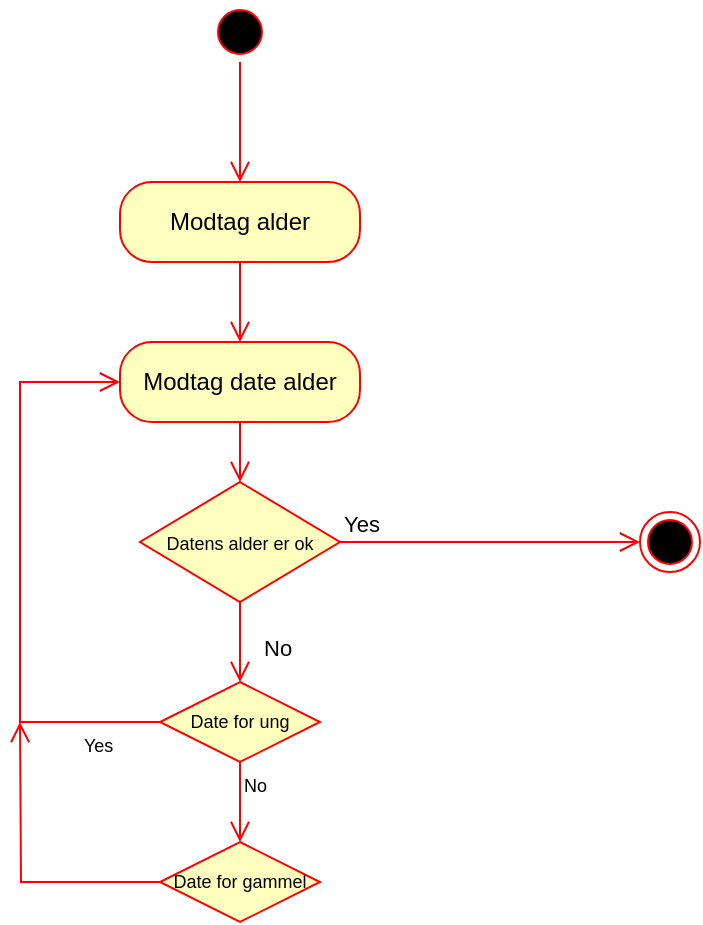 <mxfile version="16.5.6" type="github">
  <diagram id="uy8A6bUZWTZ2XN03KtPC" name="Page-1">
    <mxGraphModel dx="701" dy="436" grid="1" gridSize="10" guides="1" tooltips="1" connect="1" arrows="1" fold="1" page="1" pageScale="1" pageWidth="827" pageHeight="1169" math="0" shadow="0">
      <root>
        <mxCell id="0" />
        <mxCell id="1" parent="0" />
        <mxCell id="pI9Id_XPADONZ8-yTocf-1" value="" style="ellipse;html=1;shape=startState;fillColor=#000000;strokeColor=#ff0000;" vertex="1" parent="1">
          <mxGeometry x="375" y="30" width="30" height="30" as="geometry" />
        </mxCell>
        <mxCell id="pI9Id_XPADONZ8-yTocf-2" value="" style="edgeStyle=orthogonalEdgeStyle;html=1;verticalAlign=bottom;endArrow=open;endSize=8;strokeColor=#ff0000;rounded=0;" edge="1" source="pI9Id_XPADONZ8-yTocf-1" parent="1">
          <mxGeometry relative="1" as="geometry">
            <mxPoint x="390" y="120" as="targetPoint" />
          </mxGeometry>
        </mxCell>
        <mxCell id="pI9Id_XPADONZ8-yTocf-3" value="Modtag alder" style="rounded=1;whiteSpace=wrap;html=1;arcSize=40;fontColor=#000000;fillColor=#ffffc0;strokeColor=#ff0000;" vertex="1" parent="1">
          <mxGeometry x="330" y="120" width="120" height="40" as="geometry" />
        </mxCell>
        <mxCell id="pI9Id_XPADONZ8-yTocf-4" value="" style="edgeStyle=orthogonalEdgeStyle;html=1;verticalAlign=bottom;endArrow=open;endSize=8;strokeColor=#ff0000;rounded=0;" edge="1" source="pI9Id_XPADONZ8-yTocf-3" parent="1">
          <mxGeometry relative="1" as="geometry">
            <mxPoint x="390" y="200" as="targetPoint" />
          </mxGeometry>
        </mxCell>
        <mxCell id="pI9Id_XPADONZ8-yTocf-5" value="Modtag date alder" style="rounded=1;whiteSpace=wrap;html=1;arcSize=40;fontColor=#000000;fillColor=#ffffc0;strokeColor=#ff0000;" vertex="1" parent="1">
          <mxGeometry x="330" y="200" width="120" height="40" as="geometry" />
        </mxCell>
        <mxCell id="pI9Id_XPADONZ8-yTocf-6" value="" style="edgeStyle=orthogonalEdgeStyle;html=1;verticalAlign=bottom;endArrow=open;endSize=8;strokeColor=#ff0000;rounded=0;" edge="1" source="pI9Id_XPADONZ8-yTocf-5" parent="1">
          <mxGeometry relative="1" as="geometry">
            <mxPoint x="390" y="270" as="targetPoint" />
          </mxGeometry>
        </mxCell>
        <mxCell id="pI9Id_XPADONZ8-yTocf-24" value="&lt;font style=&quot;font-size: 9px&quot;&gt;Datens alder er ok&lt;/font&gt;" style="rhombus;whiteSpace=wrap;html=1;fillColor=#ffffc0;strokeColor=#ff0000;" vertex="1" parent="1">
          <mxGeometry x="340" y="270" width="100" height="60" as="geometry" />
        </mxCell>
        <mxCell id="pI9Id_XPADONZ8-yTocf-25" value="Yes" style="edgeStyle=orthogonalEdgeStyle;html=1;align=left;verticalAlign=bottom;endArrow=open;endSize=8;strokeColor=#ff0000;rounded=0;entryX=0;entryY=0.5;entryDx=0;entryDy=0;" edge="1" source="pI9Id_XPADONZ8-yTocf-24" parent="1" target="pI9Id_XPADONZ8-yTocf-28">
          <mxGeometry x="-1" relative="1" as="geometry">
            <mxPoint x="540" y="300" as="targetPoint" />
          </mxGeometry>
        </mxCell>
        <mxCell id="pI9Id_XPADONZ8-yTocf-26" value="No" style="edgeStyle=orthogonalEdgeStyle;html=1;align=left;verticalAlign=top;endArrow=open;endSize=8;strokeColor=#ff0000;rounded=0;" edge="1" source="pI9Id_XPADONZ8-yTocf-24" parent="1">
          <mxGeometry x="-0.5" y="10" relative="1" as="geometry">
            <mxPoint x="390" y="370" as="targetPoint" />
            <mxPoint as="offset" />
          </mxGeometry>
        </mxCell>
        <mxCell id="pI9Id_XPADONZ8-yTocf-28" value="" style="ellipse;html=1;shape=endState;fillColor=#000000;strokeColor=#ff0000;fontSize=9;" vertex="1" parent="1">
          <mxGeometry x="590" y="285" width="30" height="30" as="geometry" />
        </mxCell>
        <mxCell id="pI9Id_XPADONZ8-yTocf-33" value="Date for ung" style="rhombus;whiteSpace=wrap;html=1;fillColor=#ffffc0;strokeColor=#ff0000;fontSize=9;" vertex="1" parent="1">
          <mxGeometry x="350" y="370" width="80" height="40" as="geometry" />
        </mxCell>
        <mxCell id="pI9Id_XPADONZ8-yTocf-34" value="Yes" style="edgeStyle=orthogonalEdgeStyle;html=1;align=left;verticalAlign=bottom;endArrow=open;endSize=8;strokeColor=#ff0000;rounded=0;fontSize=9;entryX=0;entryY=0.5;entryDx=0;entryDy=0;" edge="1" source="pI9Id_XPADONZ8-yTocf-33" parent="1" target="pI9Id_XPADONZ8-yTocf-5">
          <mxGeometry x="-0.724" y="20" relative="1" as="geometry">
            <mxPoint x="300" y="220" as="targetPoint" />
            <Array as="points">
              <mxPoint x="280" y="390" />
              <mxPoint x="280" y="220" />
            </Array>
            <mxPoint as="offset" />
          </mxGeometry>
        </mxCell>
        <mxCell id="pI9Id_XPADONZ8-yTocf-35" value="No" style="edgeStyle=orthogonalEdgeStyle;html=1;align=left;verticalAlign=top;endArrow=open;endSize=8;strokeColor=#ff0000;rounded=0;fontSize=9;" edge="1" source="pI9Id_XPADONZ8-yTocf-33" parent="1">
          <mxGeometry x="-1" relative="1" as="geometry">
            <mxPoint x="390" y="450" as="targetPoint" />
          </mxGeometry>
        </mxCell>
        <mxCell id="pI9Id_XPADONZ8-yTocf-37" value="" style="edgeStyle=orthogonalEdgeStyle;html=1;verticalAlign=bottom;endArrow=open;endSize=8;strokeColor=#ff0000;rounded=0;fontSize=9;exitX=0;exitY=0.5;exitDx=0;exitDy=0;" edge="1" source="pI9Id_XPADONZ8-yTocf-39" parent="1">
          <mxGeometry relative="1" as="geometry">
            <mxPoint x="280" y="390" as="targetPoint" />
            <mxPoint x="330" y="470.0" as="sourcePoint" />
          </mxGeometry>
        </mxCell>
        <mxCell id="pI9Id_XPADONZ8-yTocf-39" value="Date for gammel" style="rhombus;whiteSpace=wrap;html=1;fillColor=#ffffc0;strokeColor=#ff0000;fontSize=9;" vertex="1" parent="1">
          <mxGeometry x="350" y="450" width="80" height="40" as="geometry" />
        </mxCell>
      </root>
    </mxGraphModel>
  </diagram>
</mxfile>
